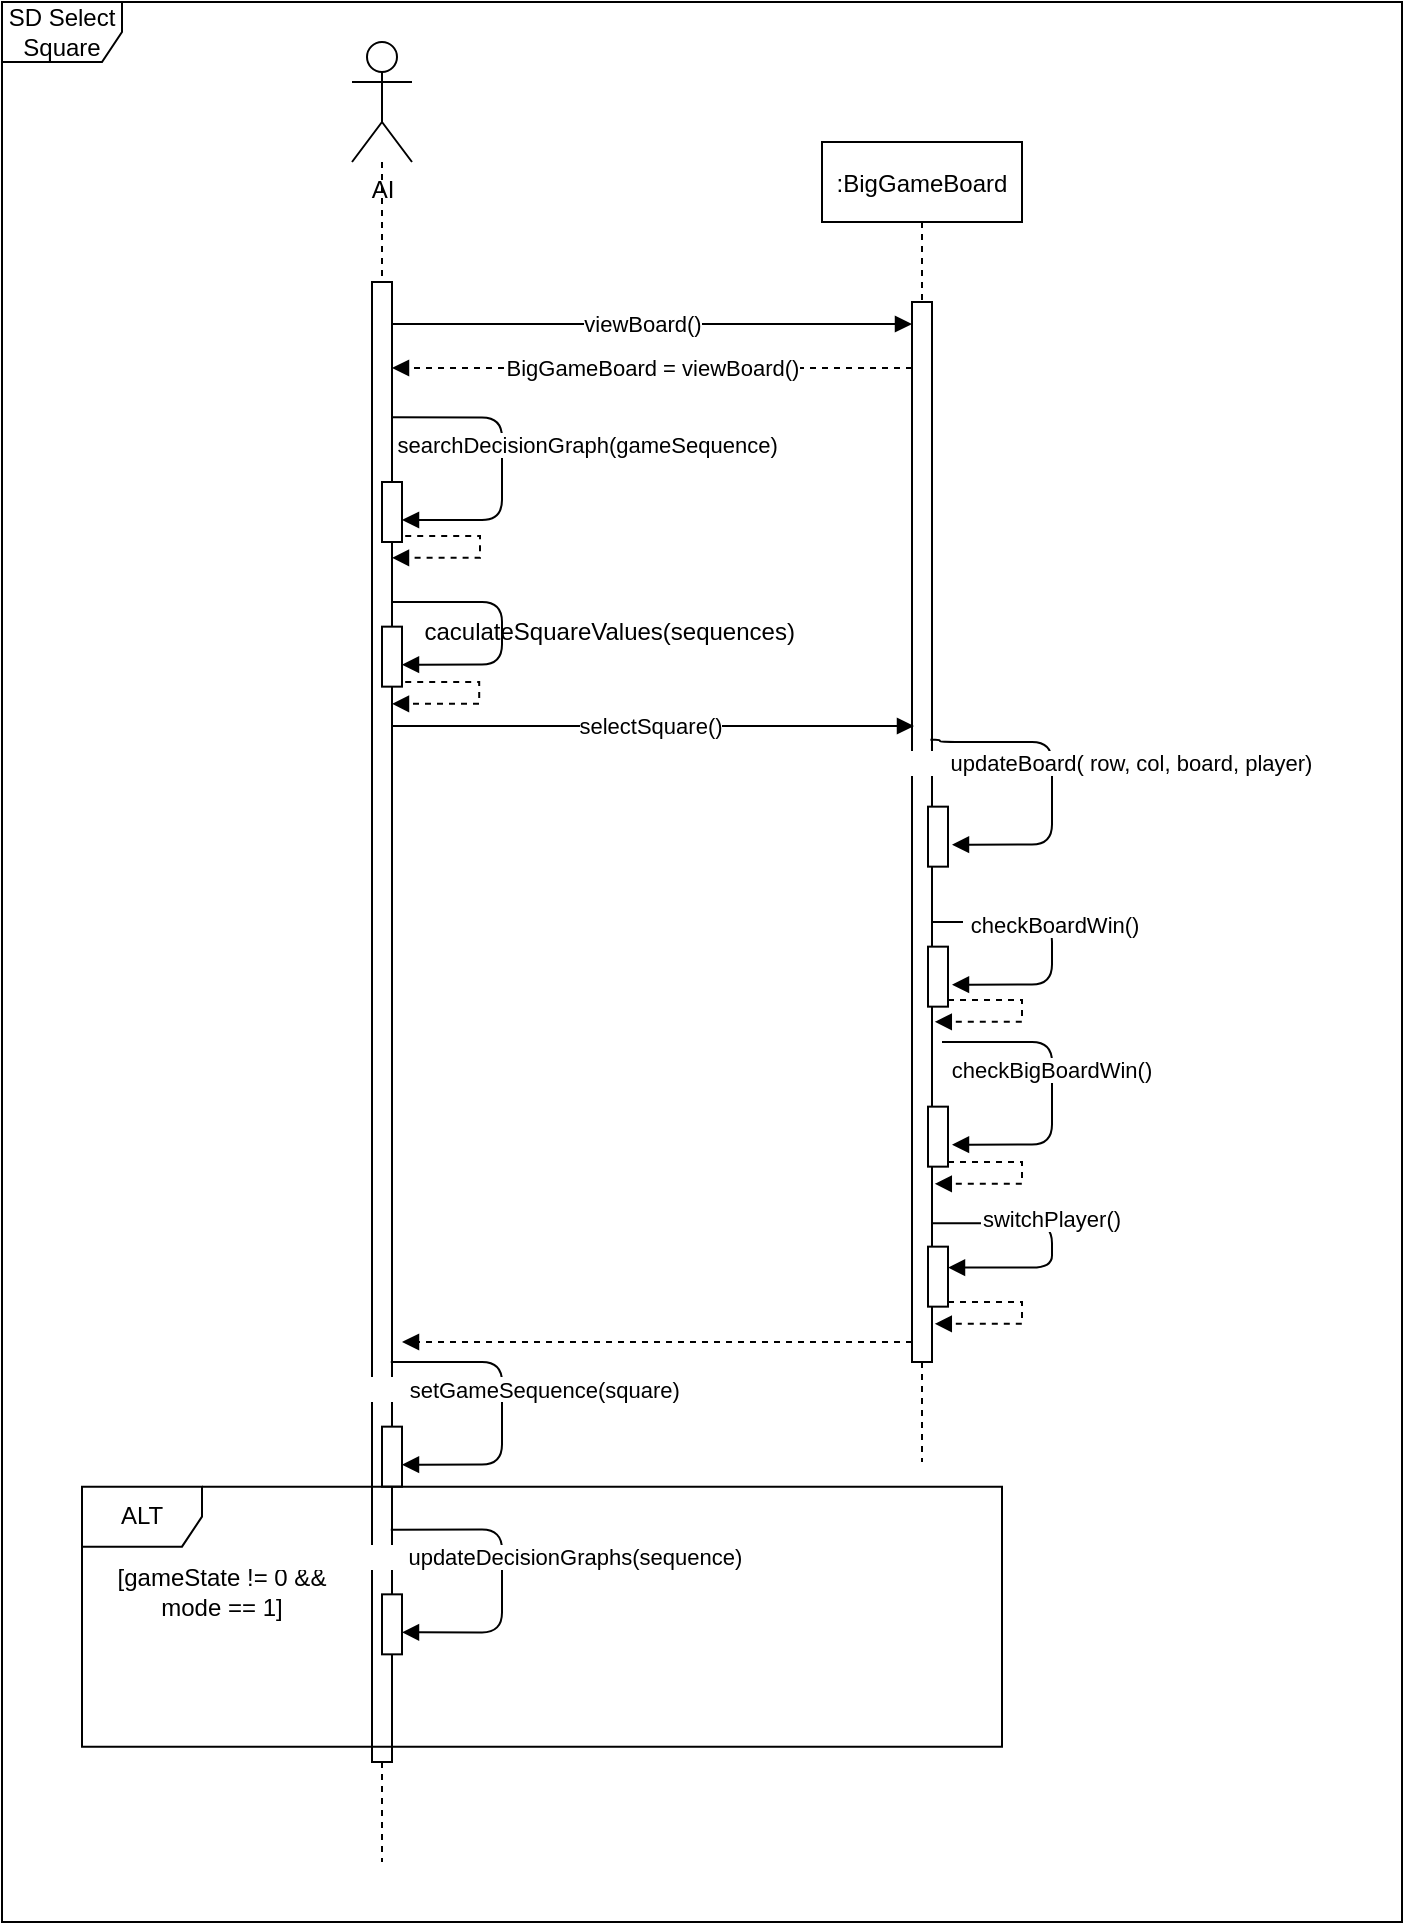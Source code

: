 <mxfile version="20.8.16" type="device"><diagram id="kgpKYQtTHZ0yAKxKKP6v" name="Page-1"><mxGraphModel dx="2693" dy="956" grid="1" gridSize="10" guides="1" tooltips="1" connect="1" arrows="1" fold="1" page="1" pageScale="1" pageWidth="850" pageHeight="1100" math="0" shadow="0"><root><mxCell id="0"/><mxCell id="1" parent="0"/><mxCell id="3nuBFxr9cyL0pnOWT2aG-5" value=":BigGameBoard" style="shape=umlLifeline;perimeter=lifelinePerimeter;container=1;collapsible=0;recursiveResize=0;rounded=0;shadow=0;strokeWidth=1;" parent="1" vertex="1"><mxGeometry x="320" y="110" width="100" height="660" as="geometry"/></mxCell><mxCell id="3nuBFxr9cyL0pnOWT2aG-6" value="" style="points=[];perimeter=orthogonalPerimeter;rounded=0;shadow=0;strokeWidth=1;" parent="3nuBFxr9cyL0pnOWT2aG-5" vertex="1"><mxGeometry x="45" y="80" width="10" height="530" as="geometry"/></mxCell><mxCell id="UmS2XR2GUt9dT0k9rfBs-44" style="edgeStyle=orthogonalEdgeStyle;rounded=0;orthogonalLoop=1;jettySize=auto;html=1;entryX=1.14;entryY=0.964;entryDx=0;entryDy=0;entryPerimeter=0;dashed=1;endArrow=block;endFill=1;" edge="1" parent="3nuBFxr9cyL0pnOWT2aG-5"><mxGeometry relative="1" as="geometry"><mxPoint x="63" y="510" as="sourcePoint"/><mxPoint x="56.4" y="520.92" as="targetPoint"/><Array as="points"><mxPoint x="100" y="510"/><mxPoint x="100" y="521"/></Array></mxGeometry></mxCell><mxCell id="UmS2XR2GUt9dT0k9rfBs-45" style="edgeStyle=orthogonalEdgeStyle;rounded=0;orthogonalLoop=1;jettySize=auto;html=1;entryX=1.14;entryY=0.964;entryDx=0;entryDy=0;entryPerimeter=0;dashed=1;endArrow=block;endFill=1;" edge="1" parent="3nuBFxr9cyL0pnOWT2aG-5"><mxGeometry relative="1" as="geometry"><mxPoint x="63" y="429" as="sourcePoint"/><mxPoint x="56.4" y="439.92" as="targetPoint"/><Array as="points"><mxPoint x="100" y="429"/><mxPoint x="100" y="440"/></Array></mxGeometry></mxCell><mxCell id="3nuBFxr9cyL0pnOWT2aG-8" value="                            searchDecisionGraph(gameSequence)" style="verticalAlign=bottom;endArrow=block;shadow=0;strokeWidth=1;edgeStyle=orthogonalEdgeStyle;exitX=0.94;exitY=0.093;exitDx=0;exitDy=0;exitPerimeter=0;" parent="1" edge="1"><mxGeometry relative="1" as="geometry"><mxPoint x="104.4" y="247.67" as="sourcePoint"/><mxPoint x="110" y="299" as="targetPoint"/><Array as="points"><mxPoint x="160" y="248"/><mxPoint x="160" y="299"/></Array></mxGeometry></mxCell><mxCell id="UmS2XR2GUt9dT0k9rfBs-1" value="SD Select Square" style="shape=umlFrame;whiteSpace=wrap;html=1;" vertex="1" parent="1"><mxGeometry x="-90" y="40" width="700" height="960" as="geometry"/></mxCell><mxCell id="UmS2XR2GUt9dT0k9rfBs-7" style="edgeStyle=orthogonalEdgeStyle;rounded=0;orthogonalLoop=1;jettySize=auto;html=1;endArrow=none;endFill=0;dashed=1;" edge="1" parent="1" source="UmS2XR2GUt9dT0k9rfBs-3" target="3nuBFxr9cyL0pnOWT2aG-2"><mxGeometry relative="1" as="geometry"/></mxCell><mxCell id="UmS2XR2GUt9dT0k9rfBs-3" value="AI" style="shape=umlActor;verticalLabelPosition=bottom;verticalAlign=top;html=1;outlineConnect=0;" vertex="1" parent="1"><mxGeometry x="85" y="60" width="30" height="60" as="geometry"/></mxCell><mxCell id="UmS2XR2GUt9dT0k9rfBs-8" style="edgeStyle=orthogonalEdgeStyle;rounded=0;orthogonalLoop=1;jettySize=auto;html=1;dashed=1;endArrow=none;endFill=0;" edge="1" parent="1" source="3nuBFxr9cyL0pnOWT2aG-2"><mxGeometry relative="1" as="geometry"><mxPoint x="100" y="970" as="targetPoint"/></mxGeometry></mxCell><mxCell id="UmS2XR2GUt9dT0k9rfBs-20" value="viewBoard()" style="edgeStyle=orthogonalEdgeStyle;rounded=0;orthogonalLoop=1;jettySize=auto;html=1;endArrow=block;endFill=1;" edge="1" parent="1"><mxGeometry relative="1" as="geometry"><mxPoint x="99" y="197" as="sourcePoint"/><mxPoint x="365" y="201" as="targetPoint"/><Array as="points"><mxPoint x="99" y="201"/></Array></mxGeometry></mxCell><mxCell id="UmS2XR2GUt9dT0k9rfBs-27" value="selectSquare()" style="edgeStyle=orthogonalEdgeStyle;rounded=0;orthogonalLoop=1;jettySize=auto;html=1;endArrow=block;endFill=1;" edge="1" parent="1"><mxGeometry relative="1" as="geometry"><mxPoint x="101" y="402" as="sourcePoint"/><mxPoint x="366" y="402" as="targetPoint"/><Array as="points"><mxPoint x="240" y="402"/><mxPoint x="240" y="402"/></Array></mxGeometry></mxCell><mxCell id="3nuBFxr9cyL0pnOWT2aG-2" value="" style="points=[];perimeter=orthogonalPerimeter;rounded=0;shadow=0;strokeWidth=1;" parent="1" vertex="1"><mxGeometry x="95" y="180" width="10" height="740" as="geometry"/></mxCell><mxCell id="3nuBFxr9cyL0pnOWT2aG-4" value="" style="points=[];perimeter=orthogonalPerimeter;rounded=0;shadow=0;strokeWidth=1;" parent="1" vertex="1"><mxGeometry x="100" y="280" width="10" height="30" as="geometry"/></mxCell><mxCell id="UmS2XR2GUt9dT0k9rfBs-21" value="BigGameBoard = viewBoard()" style="edgeStyle=orthogonalEdgeStyle;rounded=0;orthogonalLoop=1;jettySize=auto;html=1;endArrow=block;endFill=1;dashed=1;" edge="1" parent="1" source="3nuBFxr9cyL0pnOWT2aG-6"><mxGeometry relative="1" as="geometry"><mxPoint x="370" y="223" as="sourcePoint"/><mxPoint x="105" y="223" as="targetPoint"/><Array as="points"><mxPoint x="300" y="223"/><mxPoint x="300" y="223"/></Array></mxGeometry></mxCell><mxCell id="UmS2XR2GUt9dT0k9rfBs-22" value="" style="verticalAlign=bottom;endArrow=block;shadow=0;strokeWidth=1;edgeStyle=orthogonalEdgeStyle;" edge="1" parent="1" source="3nuBFxr9cyL0pnOWT2aG-2"><mxGeometry x="-0.046" y="40" relative="1" as="geometry"><mxPoint x="104.4" y="320.0" as="sourcePoint"/><mxPoint x="110" y="371.33" as="targetPoint"/><Array as="points"><mxPoint x="160" y="340"/><mxPoint x="160" y="371"/></Array><mxPoint as="offset"/></mxGeometry></mxCell><mxCell id="UmS2XR2GUt9dT0k9rfBs-23" value="" style="points=[];perimeter=orthogonalPerimeter;rounded=0;shadow=0;strokeWidth=1;" vertex="1" parent="1"><mxGeometry x="100" y="352.33" width="10" height="30" as="geometry"/></mxCell><mxCell id="UmS2XR2GUt9dT0k9rfBs-32" value=" checkBoardWin()" style="verticalAlign=bottom;endArrow=block;shadow=0;strokeWidth=1;edgeStyle=orthogonalEdgeStyle;" edge="1" parent="1" source="3nuBFxr9cyL0pnOWT2aG-6"><mxGeometry relative="1" as="geometry"><mxPoint x="379.4" y="480" as="sourcePoint"/><mxPoint x="385" y="531.33" as="targetPoint"/><Array as="points"><mxPoint x="435" y="500"/><mxPoint x="435" y="531"/></Array></mxGeometry></mxCell><mxCell id="UmS2XR2GUt9dT0k9rfBs-28" value="                          updateBoard( row, col, board, player)" style="verticalAlign=bottom;endArrow=block;shadow=0;strokeWidth=1;edgeStyle=orthogonalEdgeStyle;exitX=0.92;exitY=0.413;exitDx=0;exitDy=0;exitPerimeter=0;" edge="1" parent="1" source="3nuBFxr9cyL0pnOWT2aG-6"><mxGeometry relative="1" as="geometry"><mxPoint x="379.2" y="427.83" as="sourcePoint"/><mxPoint x="385" y="461.33" as="targetPoint"/><Array as="points"><mxPoint x="379" y="409"/><mxPoint x="379" y="410"/><mxPoint x="435" y="410"/><mxPoint x="435" y="461"/></Array></mxGeometry></mxCell><mxCell id="UmS2XR2GUt9dT0k9rfBs-29" value="" style="points=[];perimeter=orthogonalPerimeter;rounded=0;shadow=0;strokeWidth=1;" vertex="1" parent="1"><mxGeometry x="373" y="442.33" width="10" height="30" as="geometry"/></mxCell><mxCell id="UmS2XR2GUt9dT0k9rfBs-33" value="" style="points=[];perimeter=orthogonalPerimeter;rounded=0;shadow=0;strokeWidth=1;" vertex="1" parent="1"><mxGeometry x="373" y="512.33" width="10" height="30" as="geometry"/></mxCell><mxCell id="UmS2XR2GUt9dT0k9rfBs-34" value="checkBigBoardWin()" style="verticalAlign=bottom;endArrow=block;shadow=0;strokeWidth=1;edgeStyle=orthogonalEdgeStyle;" edge="1" parent="1"><mxGeometry relative="1" as="geometry"><mxPoint x="380" y="560" as="sourcePoint"/><mxPoint x="385" y="611.33" as="targetPoint"/><Array as="points"><mxPoint x="435" y="560.33"/><mxPoint x="435" y="611.33"/></Array></mxGeometry></mxCell><mxCell id="UmS2XR2GUt9dT0k9rfBs-35" value="" style="points=[];perimeter=orthogonalPerimeter;rounded=0;shadow=0;strokeWidth=1;" vertex="1" parent="1"><mxGeometry x="373" y="592.33" width="10" height="30" as="geometry"/></mxCell><mxCell id="UmS2XR2GUt9dT0k9rfBs-38" value="switchPlayer()" style="verticalAlign=bottom;endArrow=block;shadow=0;strokeWidth=1;edgeStyle=orthogonalEdgeStyle;exitX=1;exitY=0.869;exitDx=0;exitDy=0;exitPerimeter=0;entryX=1;entryY=0.349;entryDx=0;entryDy=0;entryPerimeter=0;" edge="1" parent="1" source="3nuBFxr9cyL0pnOWT2aG-6" target="UmS2XR2GUt9dT0k9rfBs-39"><mxGeometry relative="1" as="geometry"><mxPoint x="380" y="630" as="sourcePoint"/><mxPoint x="390" y="681" as="targetPoint"/><Array as="points"><mxPoint x="435" y="651"/><mxPoint x="435" y="673"/></Array></mxGeometry></mxCell><mxCell id="UmS2XR2GUt9dT0k9rfBs-43" style="edgeStyle=orthogonalEdgeStyle;rounded=0;orthogonalLoop=1;jettySize=auto;html=1;entryX=1.14;entryY=0.964;entryDx=0;entryDy=0;entryPerimeter=0;dashed=1;endArrow=block;endFill=1;" edge="1" parent="1" source="UmS2XR2GUt9dT0k9rfBs-39" target="3nuBFxr9cyL0pnOWT2aG-6"><mxGeometry relative="1" as="geometry"><Array as="points"><mxPoint x="420" y="690"/><mxPoint x="420" y="701"/></Array></mxGeometry></mxCell><mxCell id="UmS2XR2GUt9dT0k9rfBs-39" value="" style="points=[];perimeter=orthogonalPerimeter;rounded=0;shadow=0;strokeWidth=1;" vertex="1" parent="1"><mxGeometry x="373" y="662.33" width="10" height="30" as="geometry"/></mxCell><mxCell id="UmS2XR2GUt9dT0k9rfBs-40" style="edgeStyle=orthogonalEdgeStyle;rounded=0;orthogonalLoop=1;jettySize=auto;html=1;endArrow=block;endFill=1;dashed=1;" edge="1" parent="1" source="3nuBFxr9cyL0pnOWT2aG-6"><mxGeometry relative="1" as="geometry"><mxPoint x="110" y="710" as="targetPoint"/><Array as="points"><mxPoint x="110" y="710"/></Array></mxGeometry></mxCell><mxCell id="UmS2XR2GUt9dT0k9rfBs-41" value="              setGameSequence(square)" style="verticalAlign=bottom;endArrow=block;shadow=0;strokeWidth=1;edgeStyle=orthogonalEdgeStyle;exitX=0.94;exitY=0.093;exitDx=0;exitDy=0;exitPerimeter=0;" edge="1" parent="1"><mxGeometry relative="1" as="geometry"><mxPoint x="104.4" y="720" as="sourcePoint"/><mxPoint x="110" y="771.33" as="targetPoint"/><Array as="points"><mxPoint x="160" y="720.33"/><mxPoint x="160" y="771.33"/></Array></mxGeometry></mxCell><mxCell id="UmS2XR2GUt9dT0k9rfBs-42" value="" style="points=[];perimeter=orthogonalPerimeter;rounded=0;shadow=0;strokeWidth=1;" vertex="1" parent="1"><mxGeometry x="100" y="752.33" width="10" height="30" as="geometry"/></mxCell><mxCell id="UmS2XR2GUt9dT0k9rfBs-47" style="edgeStyle=orthogonalEdgeStyle;rounded=0;orthogonalLoop=1;jettySize=auto;html=1;entryX=1.14;entryY=0.964;entryDx=0;entryDy=0;entryPerimeter=0;dashed=1;endArrow=block;endFill=1;" edge="1" parent="1"><mxGeometry relative="1" as="geometry"><mxPoint x="111.6" y="380" as="sourcePoint"/><mxPoint x="105.0" y="390.92" as="targetPoint"/><Array as="points"><mxPoint x="148.6" y="380"/><mxPoint x="148.6" y="391"/></Array></mxGeometry></mxCell><mxCell id="UmS2XR2GUt9dT0k9rfBs-48" style="edgeStyle=orthogonalEdgeStyle;rounded=0;orthogonalLoop=1;jettySize=auto;html=1;entryX=1.14;entryY=0.964;entryDx=0;entryDy=0;entryPerimeter=0;dashed=1;endArrow=block;endFill=1;" edge="1" parent="1"><mxGeometry relative="1" as="geometry"><mxPoint x="111.6" y="307" as="sourcePoint"/><mxPoint x="105.0" y="317.92" as="targetPoint"/><Array as="points"><mxPoint x="149" y="307"/><mxPoint x="149" y="318"/></Array></mxGeometry></mxCell><mxCell id="UmS2XR2GUt9dT0k9rfBs-49" value="&amp;nbsp; &amp;nbsp; &amp;nbsp; &amp;nbsp; &amp;nbsp; &amp;nbsp; &amp;nbsp; &amp;nbsp; &amp;nbsp; &amp;nbsp; caculateSquareValues(sequences)" style="text;html=1;align=center;verticalAlign=middle;resizable=0;points=[];autosize=1;strokeColor=none;fillColor=none;" vertex="1" parent="1"><mxGeometry x="40" y="340" width="280" height="30" as="geometry"/></mxCell><mxCell id="UmS2XR2GUt9dT0k9rfBs-50" value="ALT" style="shape=umlFrame;whiteSpace=wrap;html=1;" vertex="1" parent="1"><mxGeometry x="-50" y="782.33" width="460" height="130" as="geometry"/></mxCell><mxCell id="UmS2XR2GUt9dT0k9rfBs-51" value="[gameState != 0 &amp;amp;&amp;amp; mode == 1]" style="text;html=1;strokeColor=none;fillColor=none;align=center;verticalAlign=middle;whiteSpace=wrap;rounded=0;" vertex="1" parent="1"><mxGeometry x="-45" y="820" width="130" height="30" as="geometry"/></mxCell><mxCell id="UmS2XR2GUt9dT0k9rfBs-52" value="                        updateDecisionGraphs(sequence)" style="verticalAlign=bottom;endArrow=block;shadow=0;strokeWidth=1;edgeStyle=orthogonalEdgeStyle;exitX=0.94;exitY=0.093;exitDx=0;exitDy=0;exitPerimeter=0;" edge="1" parent="1"><mxGeometry relative="1" as="geometry"><mxPoint x="104.4" y="803.84" as="sourcePoint"/><mxPoint x="110" y="855.17" as="targetPoint"/><Array as="points"><mxPoint x="160" y="804.17"/><mxPoint x="160" y="855.17"/></Array></mxGeometry></mxCell><mxCell id="UmS2XR2GUt9dT0k9rfBs-53" value="" style="points=[];perimeter=orthogonalPerimeter;rounded=0;shadow=0;strokeWidth=1;" vertex="1" parent="1"><mxGeometry x="100" y="836.17" width="10" height="30" as="geometry"/></mxCell></root></mxGraphModel></diagram></mxfile>